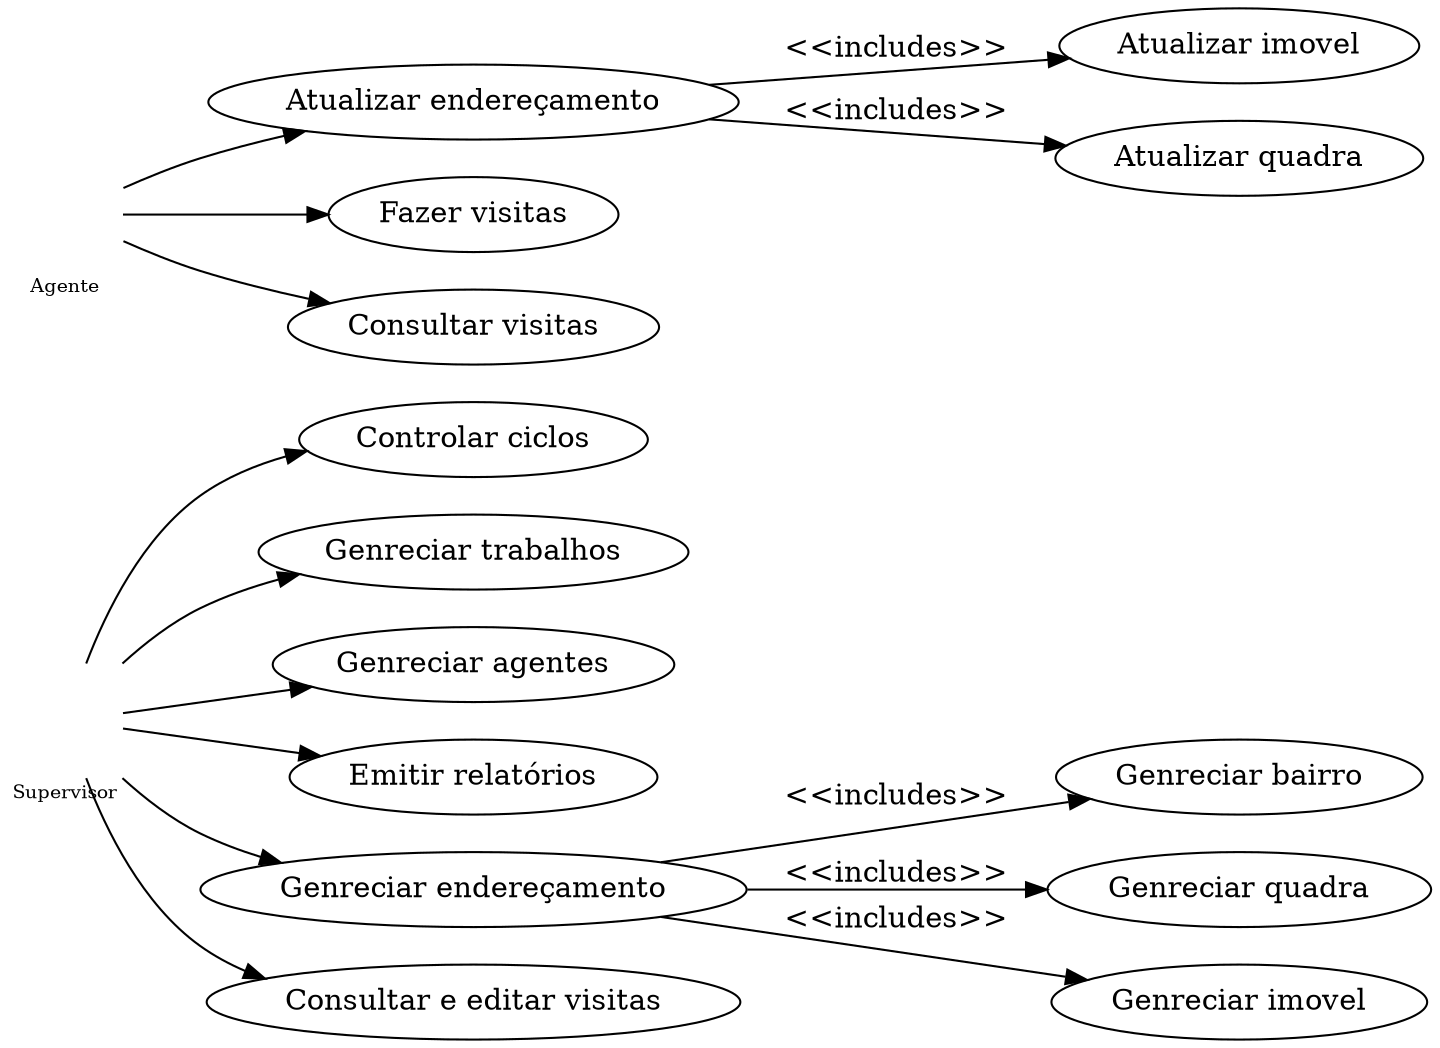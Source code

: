 digraph casos_de_uso {
	rankdir = LR
	fontname = "Helvetica"
	// Actors
	{
		node [
			shape=custom, shapefile="actor.png", color=white
			width=0.77, height=0.77, fixedsize=true,
			label="\n\n\n\n\n\n\n\N", fontsize = 9
		]
		edge [style=none, fontsize = 12]
		"Supervisor"
		"Agente"

	}

	// Uses cases
	node [shape=ellipse]

	// Uses
	"Supervisor" -> "Controlar ciclos"
	"Supervisor" -> "Genreciar trabalhos"
	"Supervisor" -> "Genreciar agentes"
	"Supervisor" -> "Emitir relatórios"
	"Supervisor" -> "Genreciar endereçamento"
	"Supervisor" -> "Consultar e editar visitas"

	"Agente" -> "Atualizar endereçamento"
	"Agente" -> "Fazer visitas"
	"Agente" -> "Consultar visitas"
	// Extensions
	{
		edge [label="<<extends>>", dir=back]

	}
	// Inclusions
	{
		edge [label="<<includes>>"]
		"Genreciar endereçamento" -> "Genreciar bairro"
		"Genreciar endereçamento" -> "Genreciar quadra"
		"Genreciar endereçamento" -> "Genreciar imovel"
		"Atualizar endereçamento" -> "Atualizar imovel"
		"Atualizar endereçamento" -> "Atualizar quadra"
	}
}